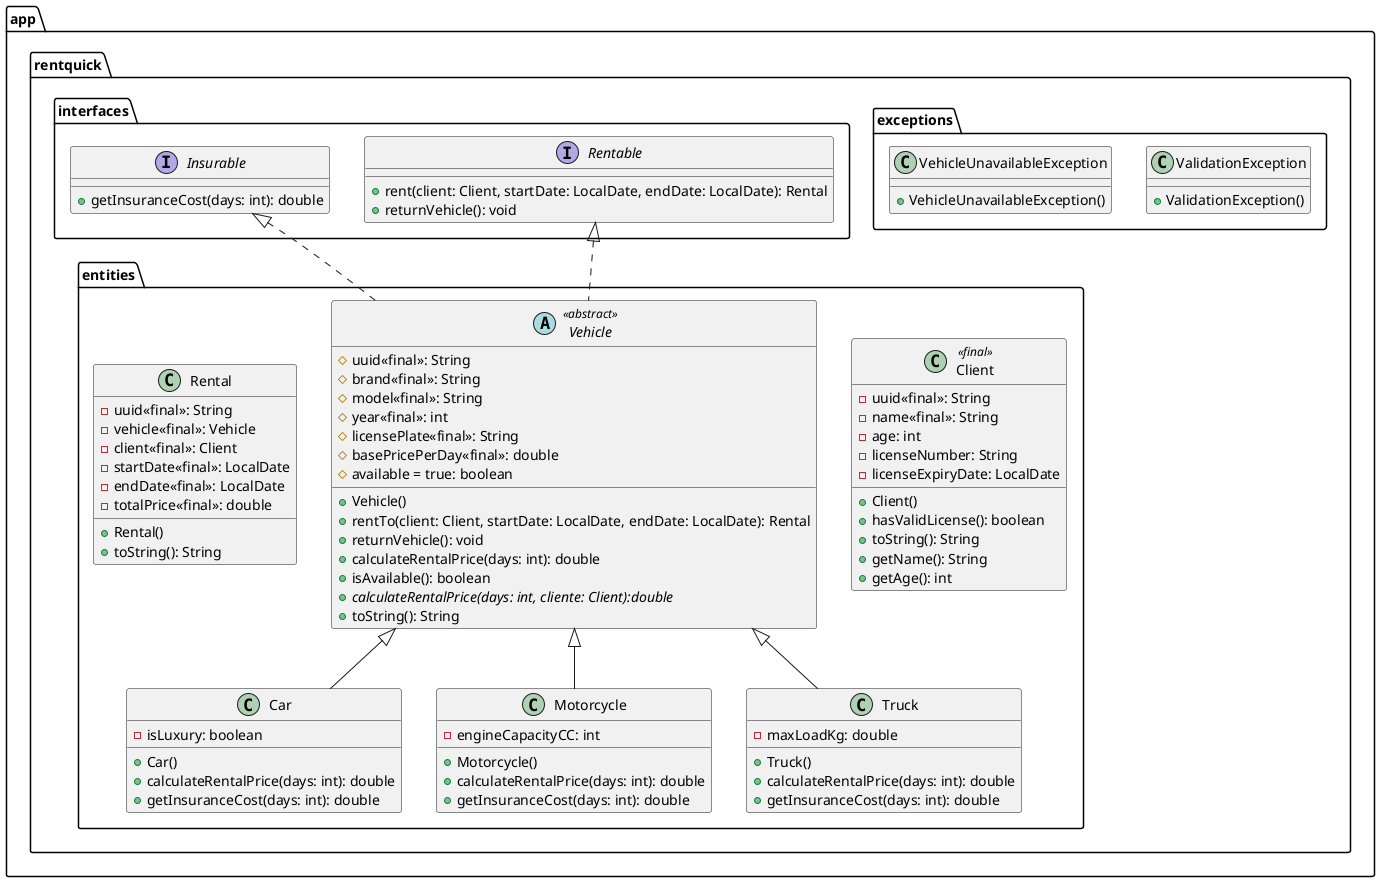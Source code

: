 @startuml
package app{
package rentquick{
package exceptions{
class ValidationException{
    + ValidationException()
}

class VehicleUnavailableException{
    + VehicleUnavailableException()
}
}

package interfaces{
interface Rentable{
    + rent(client: Client, startDate: LocalDate, endDate: LocalDate): Rental
    + returnVehicle(): void
}
interface Insurable{
    + getInsuranceCost(days: int): double
}
}

package entities{
class Client<<final>>{
    - uuid<<final>>: String
    - name<<final>>: String
    - age: int
    - licenseNumber: String
    - licenseExpiryDate: LocalDate
    + Client()
    + hasValidLicense(): boolean
    + toString(): String
    + getName(): String
    + getAge(): int
}

abstract class Vehicle<<abstract>> implements app.rentquick.interfaces.Rentable, app.rentquick.interfaces.Insurable{
    # uuid<<final>>: String
    # brand<<final>>: String
    # model<<final>>: String
    # year<<final>>: int
    # licensePlate<<final>>: String
    # basePricePerDay<<final>>: double
    # available = true: boolean
    + Vehicle()
    + rentTo(client: Client, startDate: LocalDate, endDate: LocalDate): Rental
    + returnVehicle(): void
    + calculateRentalPrice(days: int): double
    + isAvailable(): boolean
    + {abstract}calculateRentalPrice(days: int, cliente: Client):double
    + toString(): String
}

class Car extends Vehicle{
    - isLuxury: boolean
    + Car()
    + calculateRentalPrice(days: int): double
    + getInsuranceCost(days: int): double
}

class Motorcycle extends Vehicle{
    - engineCapacityCC: int
    + Motorcycle()
    + calculateRentalPrice(days: int): double
    + getInsuranceCost(days: int): double
}

class Truck extends Vehicle{
    - maxLoadKg: double
    + Truck()
    + calculateRentalPrice(days: int): double
    + getInsuranceCost(days: int): double
}
class Rental{
    - uuid<<final>>: String
    - vehicle<<final>>: Vehicle
    - client<<final>>: Client
    - startDate<<final>>: LocalDate
    - endDate<<final>>: LocalDate
    - totalPrice<<final>>: double
    + Rental()
    + toString(): String
}
}
}
@enduml